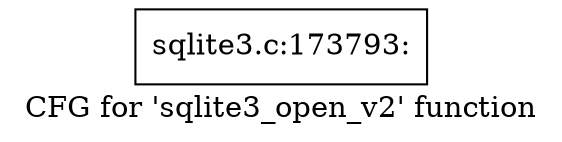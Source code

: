 digraph "CFG for 'sqlite3_open_v2' function" {
	label="CFG for 'sqlite3_open_v2' function";

	Node0x55c0f6a73e90 [shape=record,label="{sqlite3.c:173793:}"];
}
